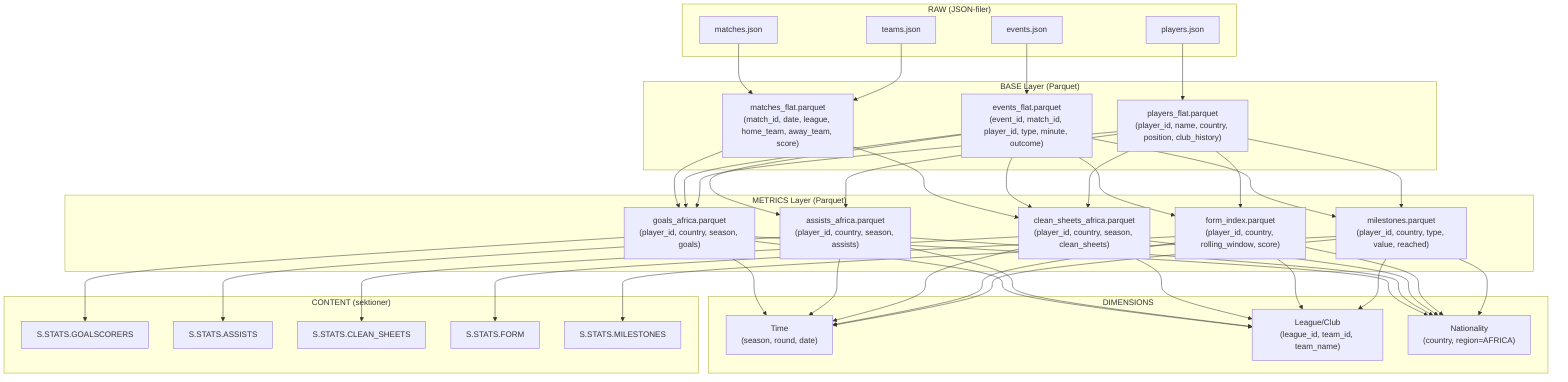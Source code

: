 flowchart TD

  subgraph RAW["RAW (JSON-filer)"]
    A1["matches.json"]
    A2["players.json"]
    A3["events.json"]
    A4["teams.json"]
  end

  subgraph BASE["BASE Layer (Parquet)"]
    B1["matches_flat.parquet\n(match_id, date, league, home_team, away_team, score)"]
    B2["events_flat.parquet\n(event_id, match_id, player_id, type, minute, outcome)"]
    B3["players_flat.parquet\n(player_id, name, country, position, club_history)"]
  end

  subgraph METRICS["METRICS Layer (Parquet)"]
    M1["goals_africa.parquet\n(player_id, country, season, goals)"]
    M2["assists_africa.parquet\n(player_id, country, season, assists)"]
    M3["clean_sheets_africa.parquet\n(player_id, country, season, clean_sheets)"]
    M4["form_index.parquet\n(player_id, country, rolling_window, score)"]
    M5["milestones.parquet\n(player_id, country, type, value, reached)"]
  end

  subgraph DIMENSIONS["DIMENSIONS"]
    D1["Time\n(season, round, date)"]
    D2["League/Club\n(league_id, team_id, team_name)"]
    D3["Nationality\n(country, region=AFRICA)"]
  end

  subgraph CONTENT["CONTENT (sektioner)"]
    C1["S.STATS.GOALSCORERS"]
    C2["S.STATS.ASSISTS"]
    C3["S.STATS.CLEAN_SHEETS"]
    C4["S.STATS.FORM"]
    C5["S.STATS.MILESTONES"]
  end

  %% Connections
  A1 --> B1
  A2 --> B3
  A3 --> B2
  A4 --> B1

  B1 --> M1
  B2 --> M1
  B2 --> M2
  B1 --> M3
  B2 --> M3
  B2 --> M4
  B2 --> M5
  B3 --> M1
  B3 --> M2
  B3 --> M3
  B3 --> M4
  B3 --> M5

  M1 --> D1
  M1 --> D2
  M1 --> D3
  M2 --> D1
  M2 --> D2
  M2 --> D3
  M3 --> D1
  M3 --> D2
  M3 --> D3
  M4 --> D1
  M4 --> D2
  M4 --> D3
  M5 --> D1
  M5 --> D2
  M5 --> D3

  M1 --> C1
  M2 --> C2
  M3 --> C3
  M4 --> C4
  M5 --> C5